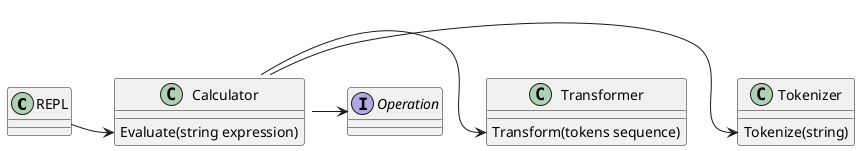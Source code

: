 @startuml
class REPL {
}

class Calculator {
    Evaluate(string expression)
}

interface Operation {
}

class Transformer {
    Transform(tokens sequence)
}

class Tokenizer {
    Tokenize(string)
}

REPL -> Calculator::Evaluate
Calculator -> Tokenizer::Tokenize
Calculator -> Transformer::Transform
Calculator -> Operation


@enduml
